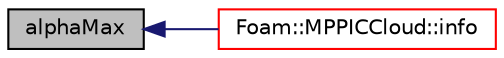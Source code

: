 digraph "alphaMax"
{
  bgcolor="transparent";
  edge [fontname="Helvetica",fontsize="10",labelfontname="Helvetica",labelfontsize="10"];
  node [fontname="Helvetica",fontsize="10",shape=record];
  rankdir="LR";
  Node1 [label="alphaMax",height=0.2,width=0.4,color="black", fillcolor="grey75", style="filled", fontcolor="black"];
  Node1 -> Node2 [dir="back",color="midnightblue",fontsize="10",style="solid",fontname="Helvetica"];
  Node2 [label="Foam::MPPICCloud::info",height=0.2,width=0.4,color="red",URL="$a01542.html#ac1b66fe77173de9e5e8542b2823d6071",tooltip="I-O. "];
}

